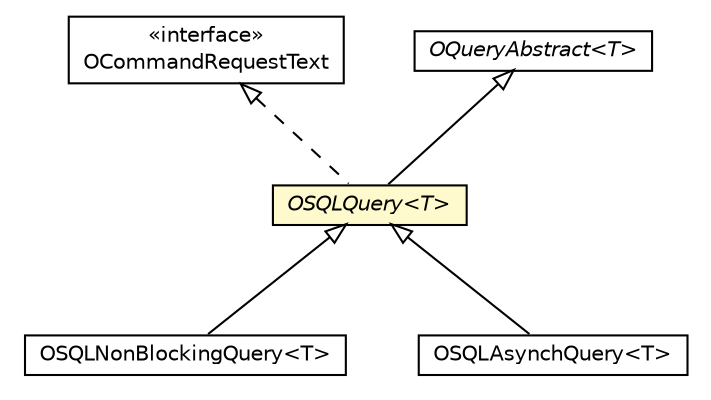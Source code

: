 #!/usr/local/bin/dot
#
# Class diagram 
# Generated by UMLGraph version R5_6-24-gf6e263 (http://www.umlgraph.org/)
#

digraph G {
	edge [fontname="Helvetica",fontsize=10,labelfontname="Helvetica",labelfontsize=10];
	node [fontname="Helvetica",fontsize=10,shape=plaintext];
	nodesep=0.25;
	ranksep=0.5;
	// com.orientechnologies.orient.core.command.OCommandRequestText
	c6393029 [label=<<table title="com.orientechnologies.orient.core.command.OCommandRequestText" border="0" cellborder="1" cellspacing="0" cellpadding="2" port="p" href="../../command/OCommandRequestText.html">
		<tr><td><table border="0" cellspacing="0" cellpadding="1">
<tr><td align="center" balign="center"> &#171;interface&#187; </td></tr>
<tr><td align="center" balign="center"> OCommandRequestText </td></tr>
		</table></td></tr>
		</table>>, URL="../../command/OCommandRequestText.html", fontname="Helvetica", fontcolor="black", fontsize=10.0];
	// com.orientechnologies.orient.core.sql.query.OSQLQuery<T>
	c6393576 [label=<<table title="com.orientechnologies.orient.core.sql.query.OSQLQuery" border="0" cellborder="1" cellspacing="0" cellpadding="2" port="p" bgcolor="lemonChiffon" href="./OSQLQuery.html">
		<tr><td><table border="0" cellspacing="0" cellpadding="1">
<tr><td align="center" balign="center"><font face="Helvetica-Oblique"> OSQLQuery&lt;T&gt; </font></td></tr>
		</table></td></tr>
		</table>>, URL="./OSQLQuery.html", fontname="Helvetica", fontcolor="black", fontsize=10.0];
	// com.orientechnologies.orient.core.sql.query.OSQLNonBlockingQuery<T>
	c6393578 [label=<<table title="com.orientechnologies.orient.core.sql.query.OSQLNonBlockingQuery" border="0" cellborder="1" cellspacing="0" cellpadding="2" port="p" href="./OSQLNonBlockingQuery.html">
		<tr><td><table border="0" cellspacing="0" cellpadding="1">
<tr><td align="center" balign="center"> OSQLNonBlockingQuery&lt;T&gt; </td></tr>
		</table></td></tr>
		</table>>, URL="./OSQLNonBlockingQuery.html", fontname="Helvetica", fontcolor="black", fontsize=10.0];
	// com.orientechnologies.orient.core.sql.query.OSQLAsynchQuery<T>
	c6393583 [label=<<table title="com.orientechnologies.orient.core.sql.query.OSQLAsynchQuery" border="0" cellborder="1" cellspacing="0" cellpadding="2" port="p" href="./OSQLAsynchQuery.html">
		<tr><td><table border="0" cellspacing="0" cellpadding="1">
<tr><td align="center" balign="center"> OSQLAsynchQuery&lt;T&gt; </td></tr>
		</table></td></tr>
		</table>>, URL="./OSQLAsynchQuery.html", fontname="Helvetica", fontcolor="black", fontsize=10.0];
	// com.orientechnologies.orient.core.query.OQueryAbstract<T>
	c6394280 [label=<<table title="com.orientechnologies.orient.core.query.OQueryAbstract" border="0" cellborder="1" cellspacing="0" cellpadding="2" port="p" href="../../query/OQueryAbstract.html">
		<tr><td><table border="0" cellspacing="0" cellpadding="1">
<tr><td align="center" balign="center"><font face="Helvetica-Oblique"> OQueryAbstract&lt;T&gt; </font></td></tr>
		</table></td></tr>
		</table>>, URL="../../query/OQueryAbstract.html", fontname="Helvetica", fontcolor="black", fontsize=10.0];
	//com.orientechnologies.orient.core.sql.query.OSQLQuery<T> extends com.orientechnologies.orient.core.query.OQueryAbstract<T>
	c6394280:p -> c6393576:p [dir=back,arrowtail=empty];
	//com.orientechnologies.orient.core.sql.query.OSQLQuery<T> implements com.orientechnologies.orient.core.command.OCommandRequestText
	c6393029:p -> c6393576:p [dir=back,arrowtail=empty,style=dashed];
	//com.orientechnologies.orient.core.sql.query.OSQLNonBlockingQuery<T> extends com.orientechnologies.orient.core.sql.query.OSQLQuery<T>
	c6393576:p -> c6393578:p [dir=back,arrowtail=empty];
	//com.orientechnologies.orient.core.sql.query.OSQLAsynchQuery<T> extends com.orientechnologies.orient.core.sql.query.OSQLQuery<T>
	c6393576:p -> c6393583:p [dir=back,arrowtail=empty];
}

